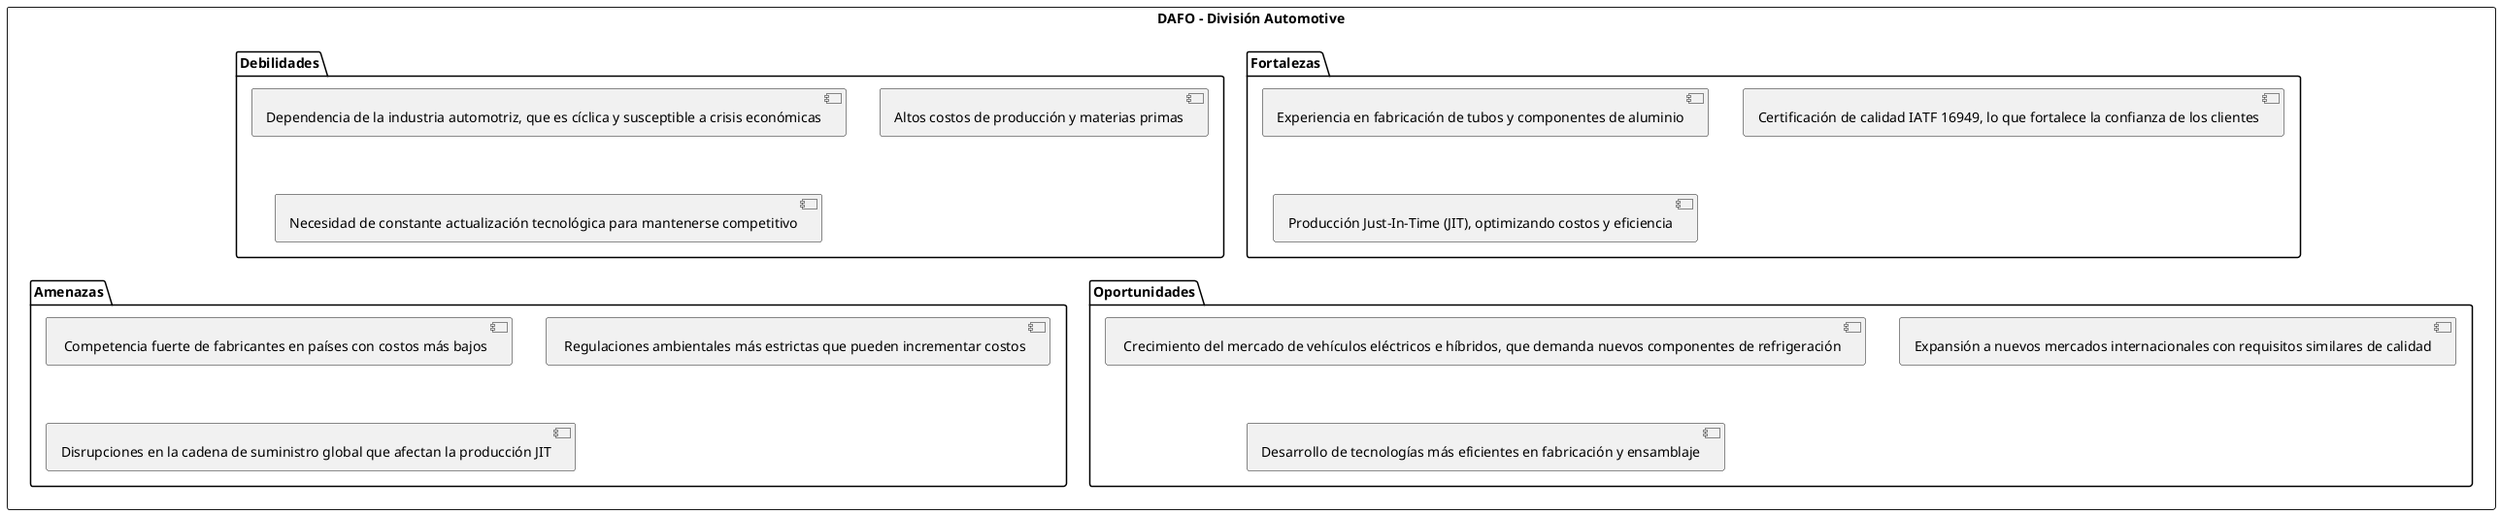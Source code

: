 @startuml
rectangle "DAFO - División Automotive" {
    package "Fortalezas" {
        [Experiencia en fabricación de tubos y componentes de aluminio]
        [Certificación de calidad IATF 16949, lo que fortalece la confianza de los clientes]
        [Producción Just-In-Time (JIT), optimizando costos y eficiencia]
    
    }
    
    package "Debilidades" {
        [Dependencia de la industria automotriz, que es cíclica y susceptible a crisis económicas]
        [Altos costos de producción y materias primas]
        [Necesidad de constante actualización tecnológica para mantenerse competitivo]
    }
    
    package "Oportunidades" {
        [ Crecimiento del mercado de vehículos eléctricos e híbridos, que demanda nuevos componentes de refrigeración]
        [Expansión a nuevos mercados internacionales con requisitos similares de calidad]
        [Desarrollo de tecnologías más eficientes en fabricación y ensamblaje]
    }
    
    package "Amenazas" {
        [ Competencia fuerte de fabricantes en países con costos más bajos]
        [ Regulaciones ambientales más estrictas que pueden incrementar costos]
        [Disrupciones en la cadena de suministro global que afectan la producción JIT]
    }
}
@enduml
